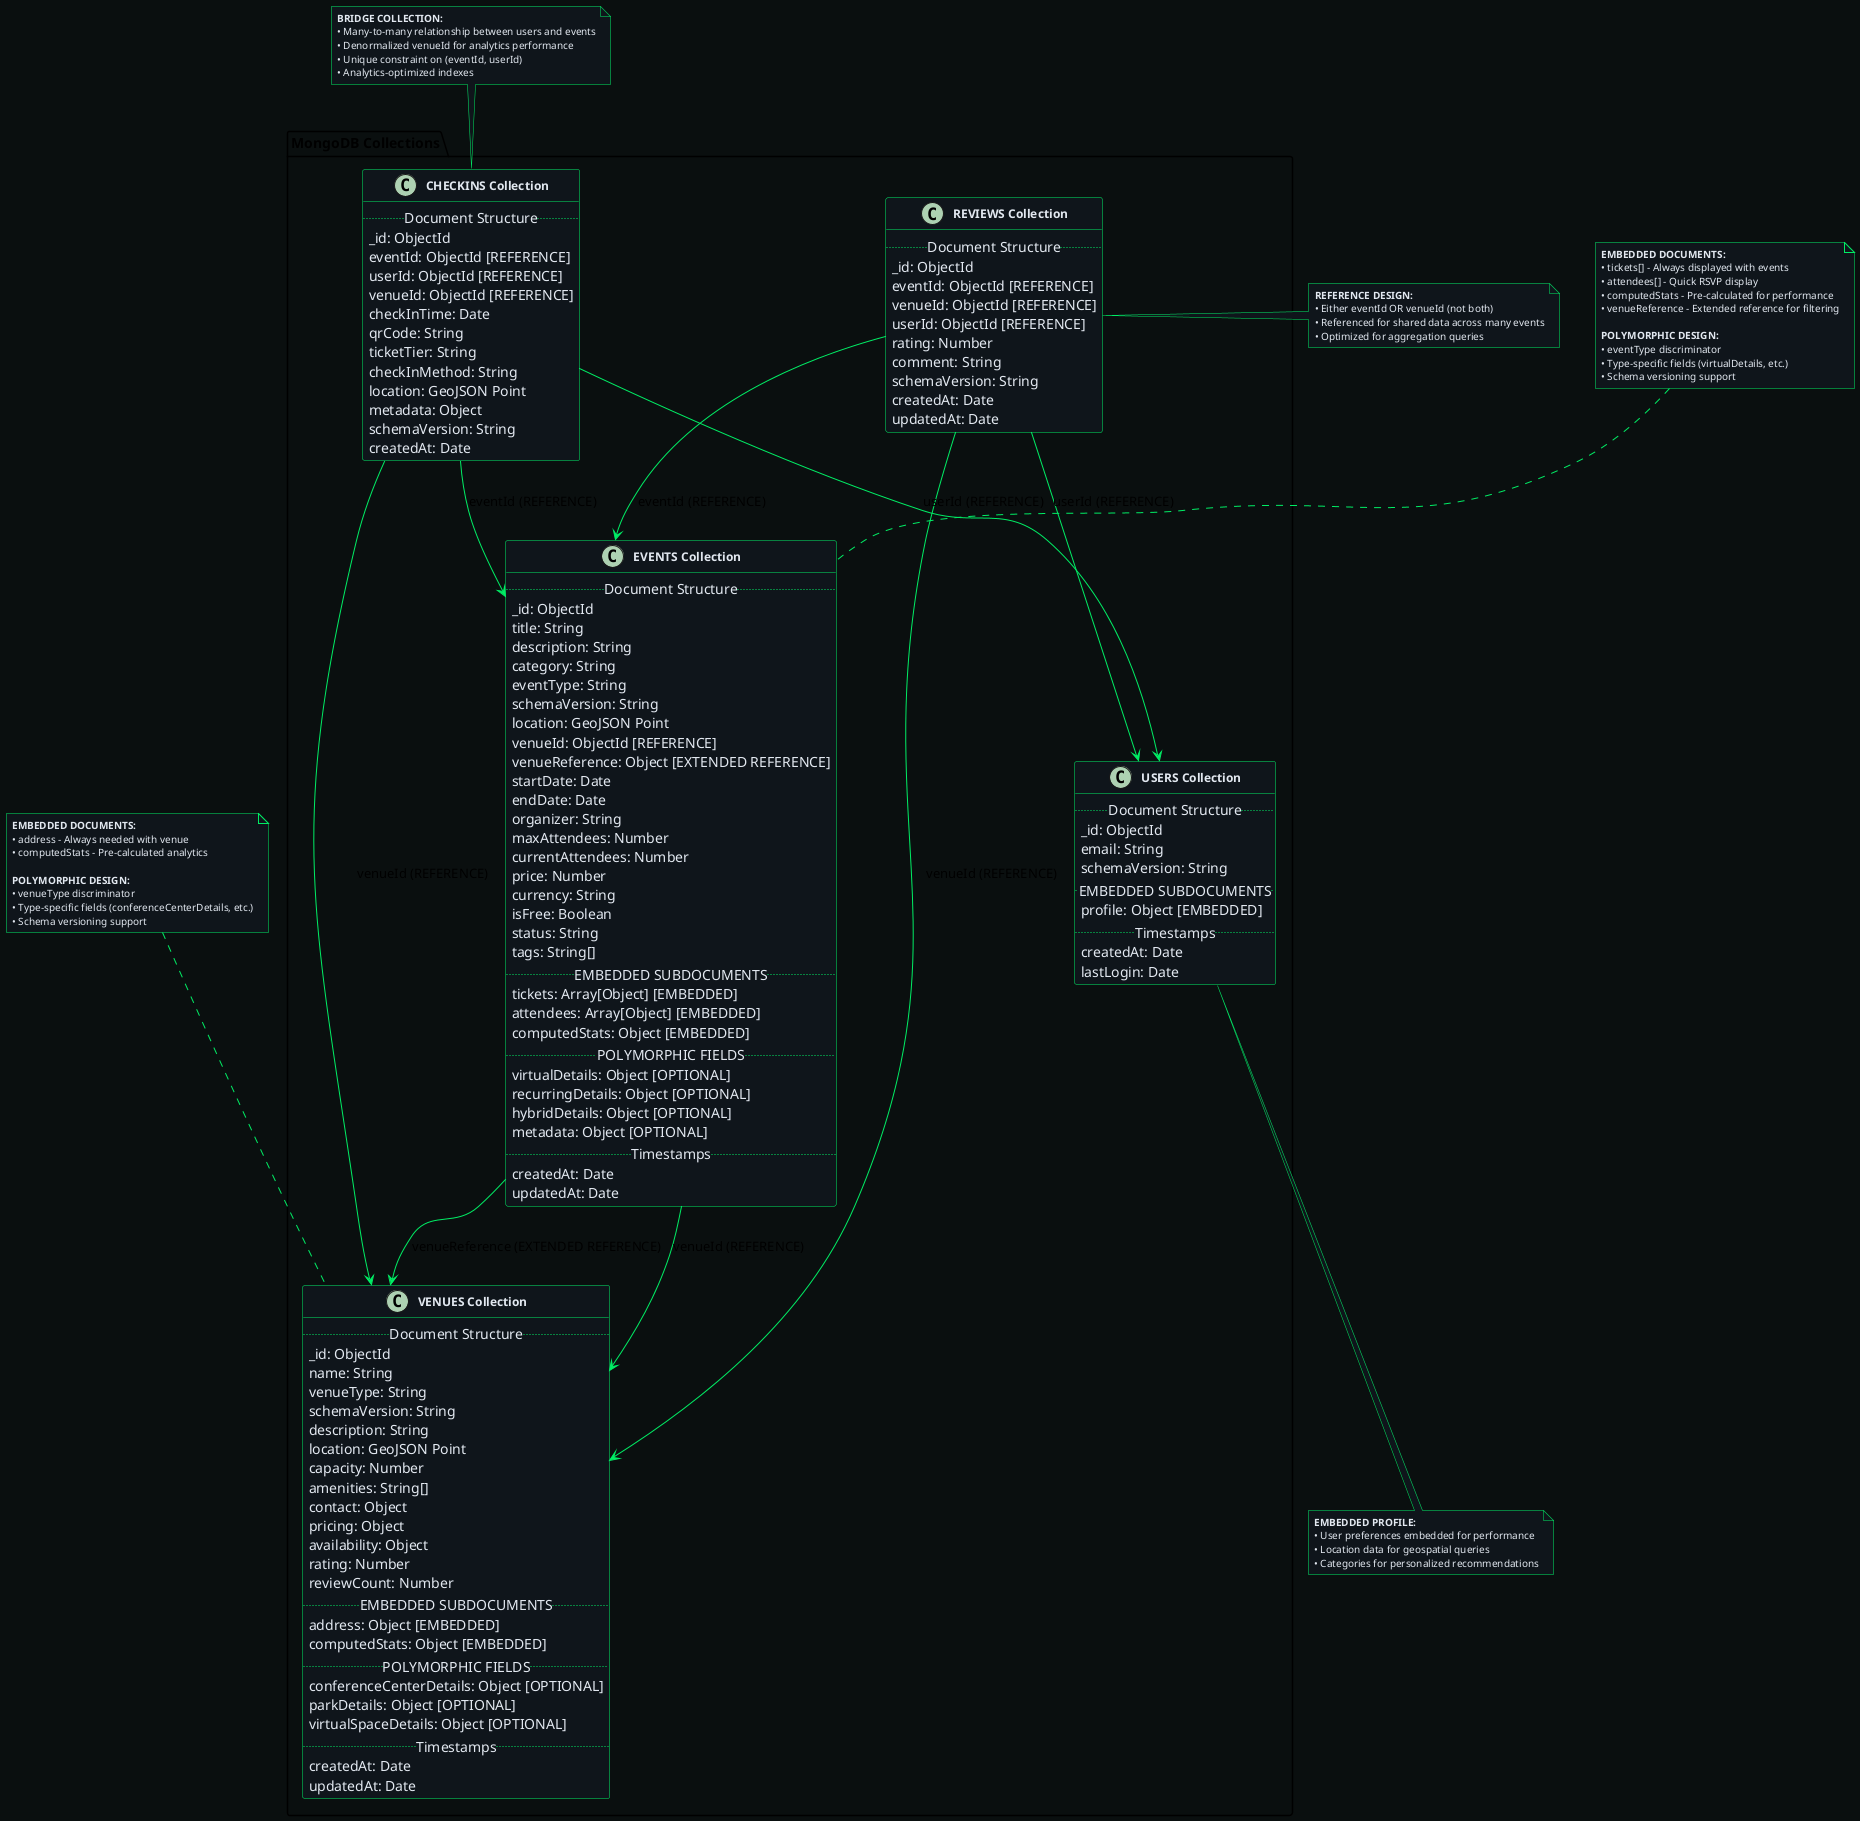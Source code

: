 @startuml EventSphere_Collection_Diagram

!define MDB_GREEN #00ED64
!define MDB_FOREST #00684A
!define MDB_EVERGREEN #023430
!define MDB_SLATE #001E2B
!define MDB_ACCENT #00ED64
!define BACKGROUND_DARK #0a0f0f
!define CARD_DARK #0f151b
!define TEXT_LIGHT #e2e8f0
!define TEXT_MUTED #cbd5e1

skinparam backgroundColor BACKGROUND_DARK
skinparam class {
    BackgroundColor CARD_DARK
    BorderColor MDB_ACCENT
    FontColor TEXT_LIGHT
    FontSize 12
    FontStyle bold
}
skinparam ClassAttributeFontColor TEXT_LIGHT
skinparam ArrowColor MDB_ACCENT
skinparam note {
    BackgroundColor CARD_DARK
    BorderColor MDB_ACCENT
    FontColor TEXT_LIGHT
    FontSize 10
}

package "MongoDB Collections" {
    class "EVENTS Collection" as events {
        .. Document Structure ..
        _id: ObjectId
        title: String
        description: String
        category: String
        eventType: String
        schemaVersion: String
        location: GeoJSON Point
        venueId: ObjectId [REFERENCE]
        venueReference: Object [EXTENDED REFERENCE]
        startDate: Date
        endDate: Date
        organizer: String
        maxAttendees: Number
        currentAttendees: Number
        price: Number
        currency: String
        isFree: Boolean
        status: String
        tags: String[]
        .. EMBEDDED SUBDOCUMENTS ..
        tickets: Array[Object] [EMBEDDED]
        attendees: Array[Object] [EMBEDDED]
        computedStats: Object [EMBEDDED]
        .. POLYMORPHIC FIELDS ..
        virtualDetails: Object [OPTIONAL]
        recurringDetails: Object [OPTIONAL]
        hybridDetails: Object [OPTIONAL]
        metadata: Object [OPTIONAL]
        .. Timestamps ..
        createdAt: Date
        updatedAt: Date
    }

    class "VENUES Collection" as venues {
        .. Document Structure ..
        _id: ObjectId
        name: String
        venueType: String
        schemaVersion: String
        description: String
        location: GeoJSON Point
        capacity: Number
        amenities: String[]
        contact: Object
        pricing: Object
        availability: Object
        rating: Number
        reviewCount: Number
        .. EMBEDDED SUBDOCUMENTS ..
        address: Object [EMBEDDED]
        computedStats: Object [EMBEDDED]
        .. POLYMORPHIC FIELDS ..
        conferenceCenterDetails: Object [OPTIONAL]
        parkDetails: Object [OPTIONAL]
        virtualSpaceDetails: Object [OPTIONAL]
        .. Timestamps ..
        createdAt: Date
        updatedAt: Date
    }

    class "USERS Collection" as users {
        .. Document Structure ..
        _id: ObjectId
        email: String
        schemaVersion: String
        .. EMBEDDED SUBDOCUMENTS ..
        profile: Object [EMBEDDED]
        .. Timestamps ..
        createdAt: Date
        lastLogin: Date
    }

    class "REVIEWS Collection" as reviews {
        .. Document Structure ..
        _id: ObjectId
        eventId: ObjectId [REFERENCE]
        venueId: ObjectId [REFERENCE]
        userId: ObjectId [REFERENCE]
        rating: Number
        comment: String
        schemaVersion: String
        createdAt: Date
        updatedAt: Date
    }

    class "CHECKINS Collection" as checkins {
        .. Document Structure ..
        _id: ObjectId
        eventId: ObjectId [REFERENCE]
        userId: ObjectId [REFERENCE]
        venueId: ObjectId [REFERENCE]
        checkInTime: Date
        qrCode: String
        ticketTier: String
        checkInMethod: String
        location: GeoJSON Point
        metadata: Object
        schemaVersion: String
        createdAt: Date
    }
}

' Relationships
events --> venues : "venueId (REFERENCE)"
events --> venues : "venueReference (EXTENDED REFERENCE)"
reviews --> events : "eventId (REFERENCE)"
reviews --> venues : "venueId (REFERENCE)"
reviews --> users : "userId (REFERENCE)"
checkins --> events : "eventId (REFERENCE)"
checkins --> venues : "venueId (REFERENCE)"
checkins --> users : "userId (REFERENCE)"

' Notes explaining design decisions
note top of events
**EMBEDDED DOCUMENTS:**
• tickets[] - Always displayed with events
• attendees[] - Quick RSVP display
• computedStats - Pre-calculated for performance
• venueReference - Extended reference for filtering

**POLYMORPHIC DESIGN:**
• eventType discriminator
• Type-specific fields (virtualDetails, etc.)
• Schema versioning support
end note

note top of venues
**EMBEDDED DOCUMENTS:**
• address - Always needed with venue
• computedStats - Pre-calculated analytics

**POLYMORPHIC DESIGN:**
• venueType discriminator
• Type-specific fields (conferenceCenterDetails, etc.)
• Schema versioning support
end note

note top of checkins
**BRIDGE COLLECTION:**
• Many-to-many relationship between users and events
• Denormalized venueId for analytics performance
• Unique constraint on (eventId, userId)
• Analytics-optimized indexes
end note

note right of reviews
**REFERENCE DESIGN:**
• Either eventId OR venueId (not both)
• Referenced for shared data across many events
• Optimized for aggregation queries
end note

note bottom of users
**EMBEDDED PROFILE:**
• User preferences embedded for performance
• Location data for geospatial queries
• Categories for personalized recommendations
end note

@enduml
